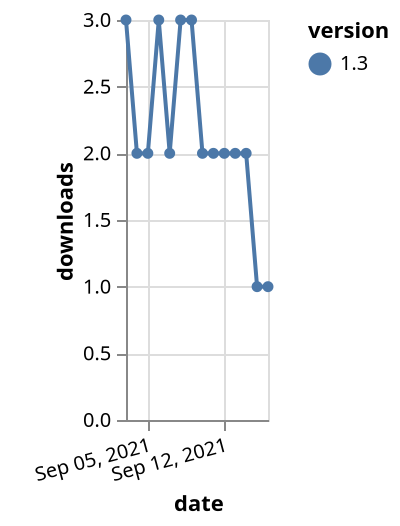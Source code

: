 {"$schema": "https://vega.github.io/schema/vega-lite/v5.json", "description": "A simple bar chart with embedded data.", "data": {"values": [{"date": "2021-09-03", "total": 2933, "delta": 3, "version": "1.3"}, {"date": "2021-09-04", "total": 2935, "delta": 2, "version": "1.3"}, {"date": "2021-09-05", "total": 2937, "delta": 2, "version": "1.3"}, {"date": "2021-09-06", "total": 2940, "delta": 3, "version": "1.3"}, {"date": "2021-09-07", "total": 2942, "delta": 2, "version": "1.3"}, {"date": "2021-09-08", "total": 2945, "delta": 3, "version": "1.3"}, {"date": "2021-09-09", "total": 2948, "delta": 3, "version": "1.3"}, {"date": "2021-09-10", "total": 2950, "delta": 2, "version": "1.3"}, {"date": "2021-09-11", "total": 2952, "delta": 2, "version": "1.3"}, {"date": "2021-09-12", "total": 2954, "delta": 2, "version": "1.3"}, {"date": "2021-09-13", "total": 2956, "delta": 2, "version": "1.3"}, {"date": "2021-09-14", "total": 2958, "delta": 2, "version": "1.3"}, {"date": "2021-09-15", "total": 2959, "delta": 1, "version": "1.3"}, {"date": "2021-09-16", "total": 2960, "delta": 1, "version": "1.3"}]}, "width": "container", "mark": {"type": "line", "point": {"filled": true}}, "encoding": {"x": {"field": "date", "type": "temporal", "timeUnit": "yearmonthdate", "title": "date", "axis": {"labelAngle": -15}}, "y": {"field": "delta", "type": "quantitative", "title": "downloads"}, "color": {"field": "version", "type": "nominal"}, "tooltip": {"field": "delta"}}}